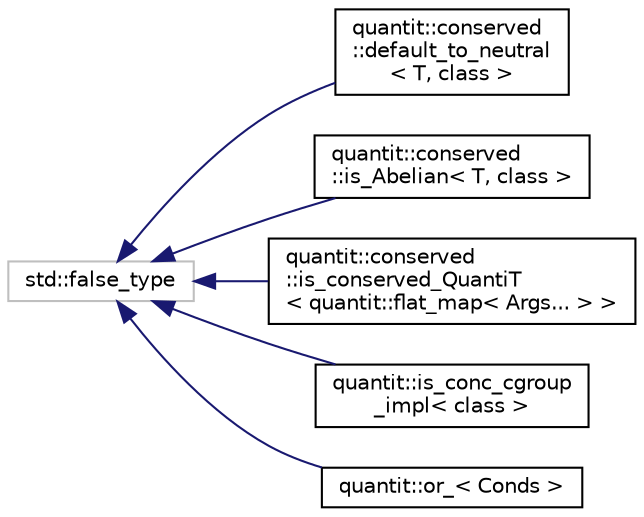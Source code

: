 digraph "Graphical Class Hierarchy"
{
 // LATEX_PDF_SIZE
  edge [fontname="Helvetica",fontsize="10",labelfontname="Helvetica",labelfontsize="10"];
  node [fontname="Helvetica",fontsize="10",shape=record];
  rankdir="LR";
  Node0 [label="std::false_type",height=0.2,width=0.4,color="grey75", fillcolor="white", style="filled",tooltip=" "];
  Node0 -> Node1 [dir="back",color="midnightblue",fontsize="10",style="solid",fontname="Helvetica"];
  Node1 [label="quantit::conserved\l::default_to_neutral\l\< T, class \>",height=0.2,width=0.4,color="black", fillcolor="white", style="filled",URL="$structquantit_1_1conserved_1_1default__to__neutral.html",tooltip=" "];
  Node0 -> Node2 [dir="back",color="midnightblue",fontsize="10",style="solid",fontname="Helvetica"];
  Node2 [label="quantit::conserved\l::is_Abelian\< T, class \>",height=0.2,width=0.4,color="black", fillcolor="white", style="filled",URL="$structquantit_1_1conserved_1_1is__Abelian.html",tooltip=" "];
  Node0 -> Node3 [dir="back",color="midnightblue",fontsize="10",style="solid",fontname="Helvetica"];
  Node3 [label="quantit::conserved\l::is_conserved_QuantiT\l\< quantit::flat_map\< Args... \> \>",height=0.2,width=0.4,color="black", fillcolor="white", style="filled",URL="$structquantit_1_1conserved_1_1is__conserved__QuantiT_3_01quantit_1_1flat__map_3_01Args_8_8_8_01_4_01_4.html",tooltip=" "];
  Node0 -> Node4 [dir="back",color="midnightblue",fontsize="10",style="solid",fontname="Helvetica"];
  Node4 [label="quantit::is_conc_cgroup\l_impl\< class \>",height=0.2,width=0.4,color="black", fillcolor="white", style="filled",URL="$structquantit_1_1is__conc__cgroup__impl.html",tooltip=" "];
  Node0 -> Node5 [dir="back",color="midnightblue",fontsize="10",style="solid",fontname="Helvetica"];
  Node5 [label="quantit::or_\< Conds \>",height=0.2,width=0.4,color="black", fillcolor="white", style="filled",URL="$structquantit_1_1or__.html",tooltip="logical or for template parameter pack"];
}
